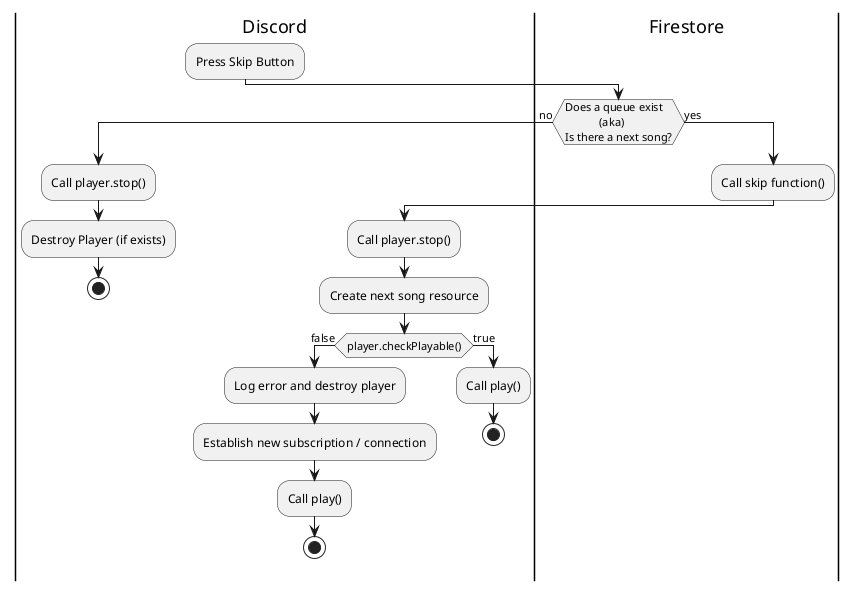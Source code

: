 @startuml Skip Functionality
|Discord|
:Press Skip Button;
|Firestore|
if (Does a queue exist\n            (aka)\nIs there a next song?) then (no)
  |Discord|
  :Call player.stop();
  :Destroy Player (if exists);
  stop
else (yes)
  |Firestore|
  :Call skip function();
  |Discord|
  :Call player.stop();
  :Create next song resource;
  if (player.checkPlayable()) then (false)
    :Log error and destroy player;
    :Establish new subscription / connection;
    :Call play();
    stop
  else (true)
    :Call play();
    stop
endif
@enduml
